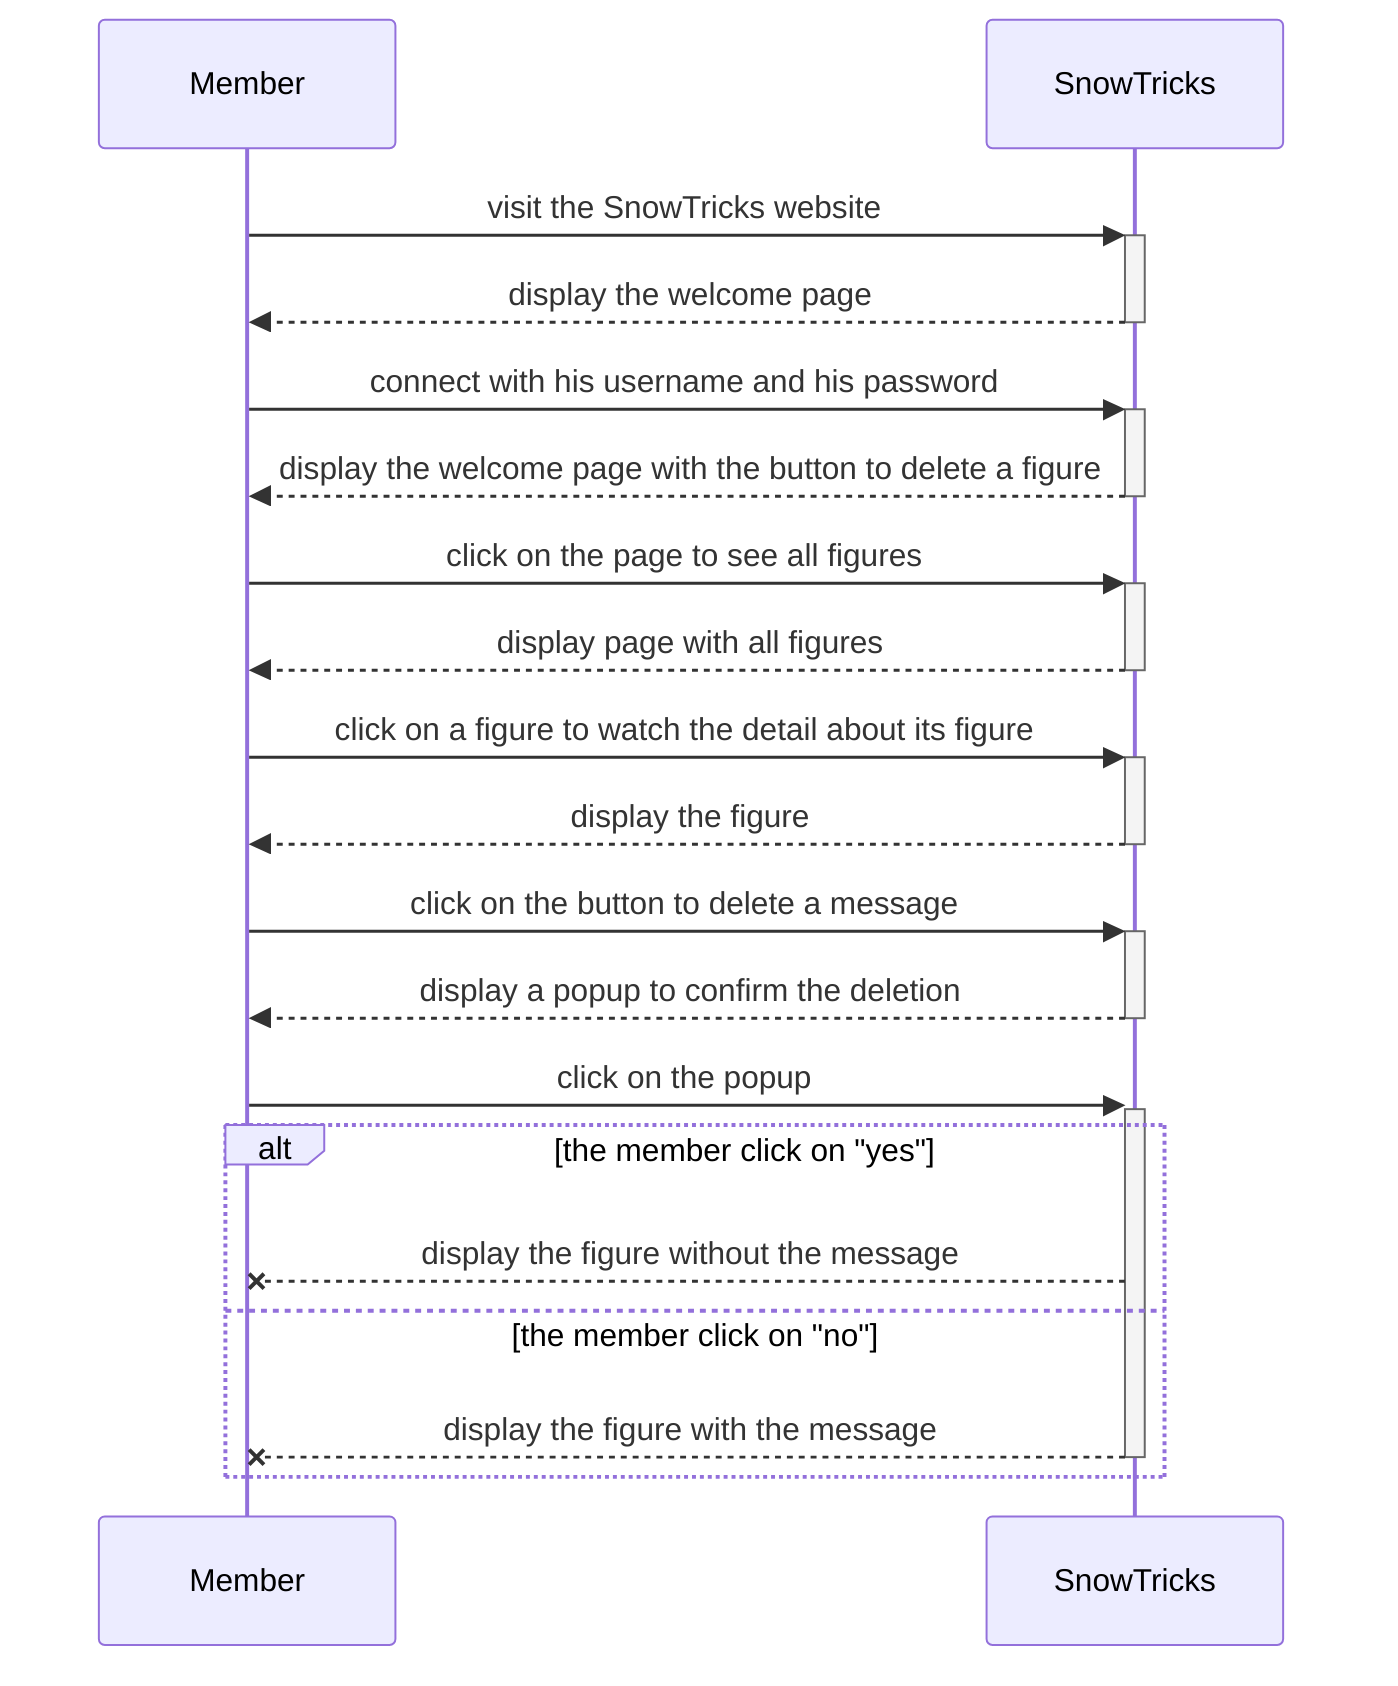 sequenceDiagram
    Member->>+SnowTricks: visit the SnowTricks website
    SnowTricks-->>-Member: display the welcome page
    Member->>+SnowTricks: connect with his username and his password
    SnowTricks-->>-Member: display the welcome page with the button to delete a figure
    Member->>+SnowTricks: click on the page to see all figures
    SnowTricks-->>-Member: display page with all figures
    Member->>+SnowTricks: click on a figure to watch the detail about its figure
    SnowTricks -->>- Member: display the figure
    Member ->>+ SnowTricks : click on the button to delete a message
    SnowTricks -->>- Member : display a popup to confirm the deletion
    Member ->>+ SnowTricks : click on the popup
    alt the member click on "yes"
        SnowTricks --x Member : display the figure without the message
    else the member click on "no"
        SnowTricks --x- Member : display the figure with the message
    end